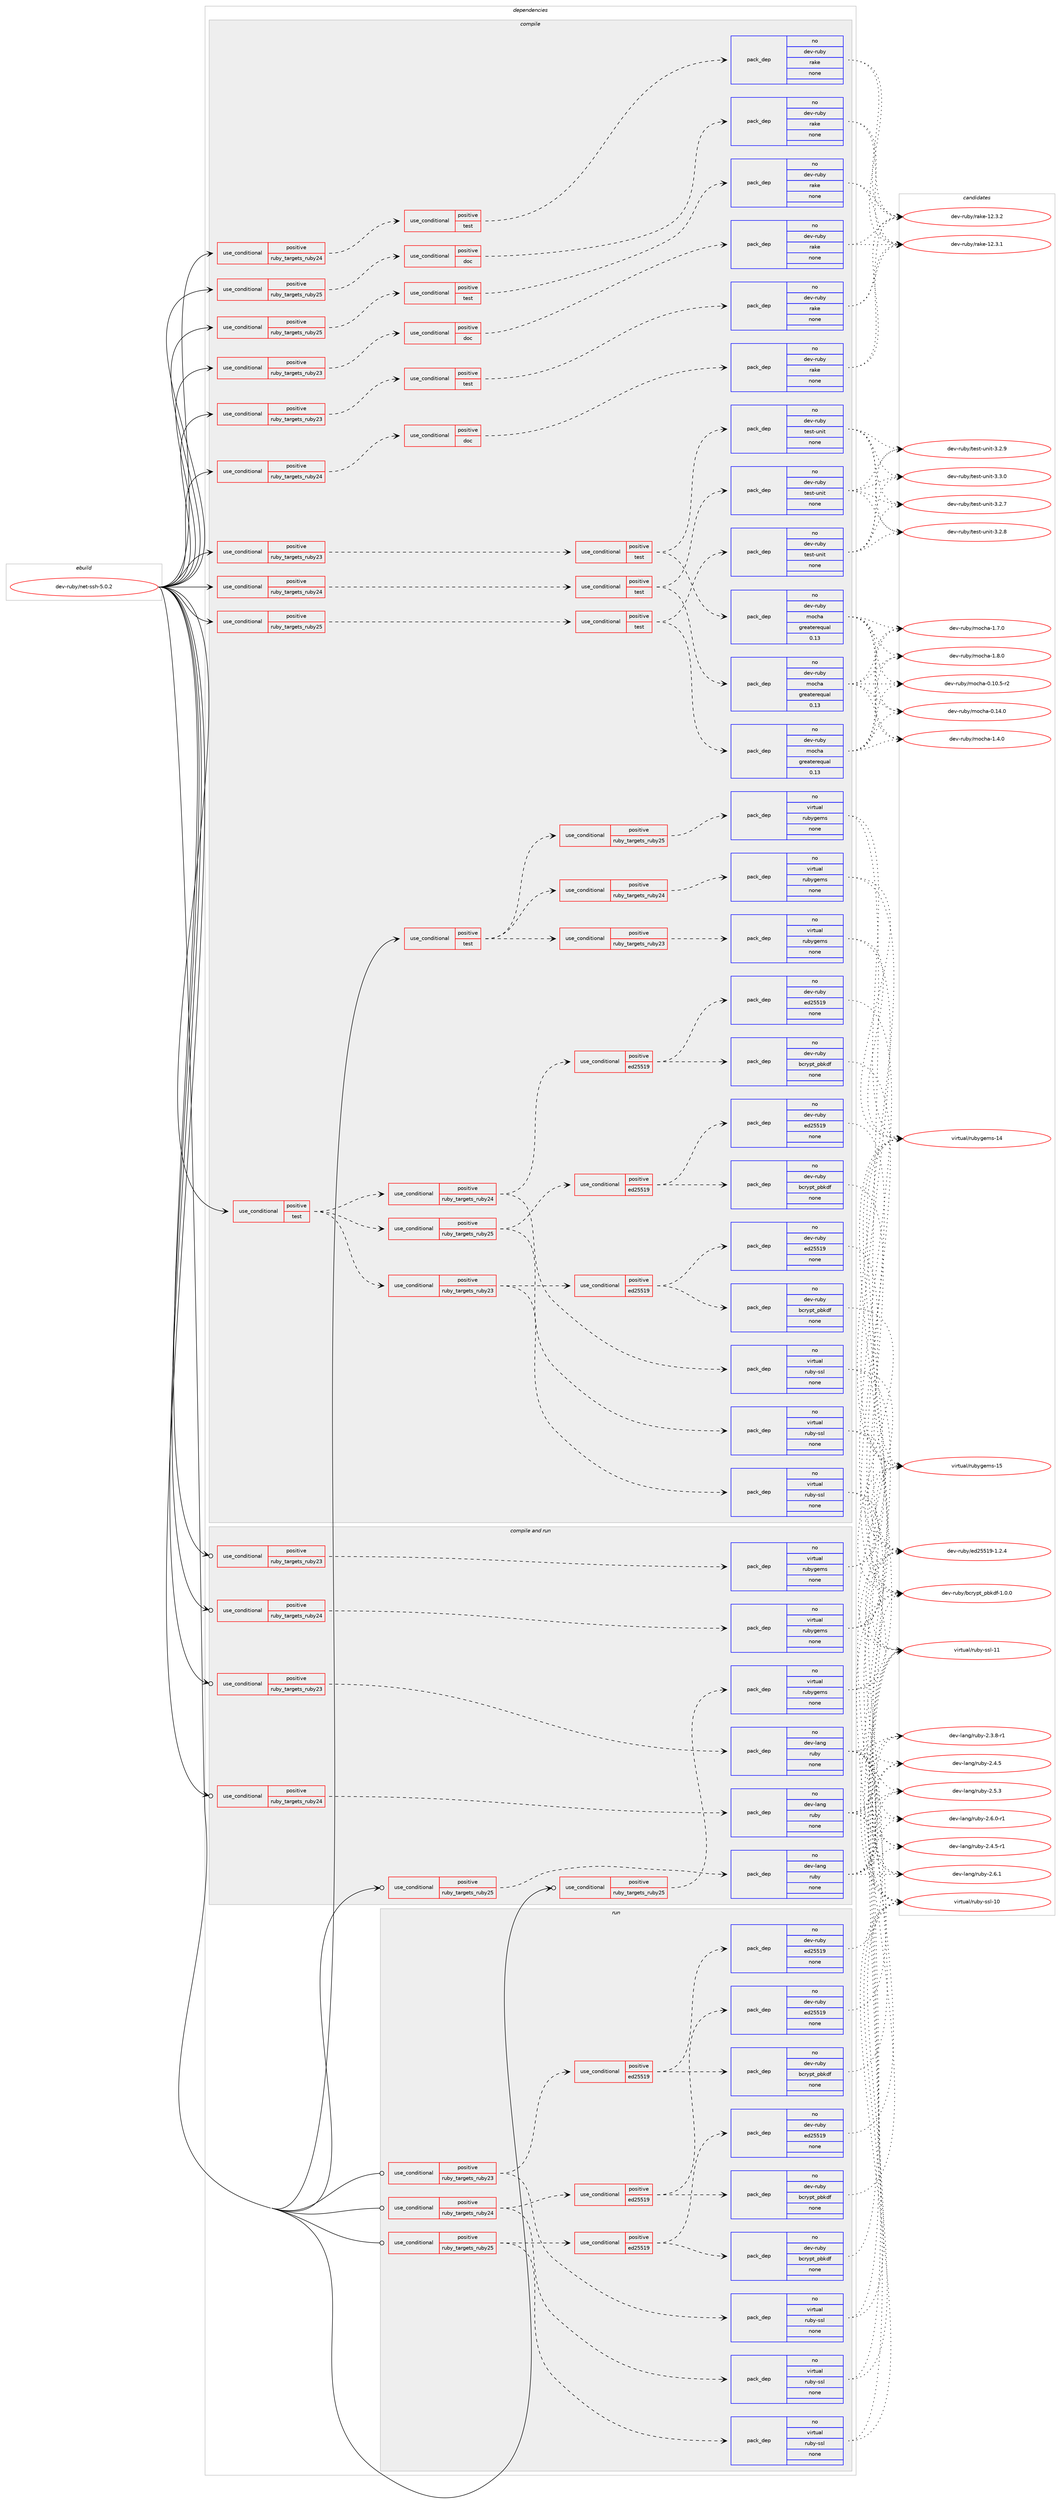 digraph prolog {

# *************
# Graph options
# *************

newrank=true;
concentrate=true;
compound=true;
graph [rankdir=LR,fontname=Helvetica,fontsize=10,ranksep=1.5];#, ranksep=2.5, nodesep=0.2];
edge  [arrowhead=vee];
node  [fontname=Helvetica,fontsize=10];

# **********
# The ebuild
# **********

subgraph cluster_leftcol {
color=gray;
rank=same;
label=<<i>ebuild</i>>;
id [label="dev-ruby/net-ssh-5.0.2", color=red, width=4, href="../dev-ruby/net-ssh-5.0.2.svg"];
}

# ****************
# The dependencies
# ****************

subgraph cluster_midcol {
color=gray;
label=<<i>dependencies</i>>;
subgraph cluster_compile {
fillcolor="#eeeeee";
style=filled;
label=<<i>compile</i>>;
subgraph cond407331 {
dependency1507552 [label=<<TABLE BORDER="0" CELLBORDER="1" CELLSPACING="0" CELLPADDING="4"><TR><TD ROWSPAN="3" CELLPADDING="10">use_conditional</TD></TR><TR><TD>positive</TD></TR><TR><TD>ruby_targets_ruby23</TD></TR></TABLE>>, shape=none, color=red];
subgraph cond407332 {
dependency1507553 [label=<<TABLE BORDER="0" CELLBORDER="1" CELLSPACING="0" CELLPADDING="4"><TR><TD ROWSPAN="3" CELLPADDING="10">use_conditional</TD></TR><TR><TD>positive</TD></TR><TR><TD>doc</TD></TR></TABLE>>, shape=none, color=red];
subgraph pack1076724 {
dependency1507554 [label=<<TABLE BORDER="0" CELLBORDER="1" CELLSPACING="0" CELLPADDING="4" WIDTH="220"><TR><TD ROWSPAN="6" CELLPADDING="30">pack_dep</TD></TR><TR><TD WIDTH="110">no</TD></TR><TR><TD>dev-ruby</TD></TR><TR><TD>rake</TD></TR><TR><TD>none</TD></TR><TR><TD></TD></TR></TABLE>>, shape=none, color=blue];
}
dependency1507553:e -> dependency1507554:w [weight=20,style="dashed",arrowhead="vee"];
}
dependency1507552:e -> dependency1507553:w [weight=20,style="dashed",arrowhead="vee"];
}
id:e -> dependency1507552:w [weight=20,style="solid",arrowhead="vee"];
subgraph cond407333 {
dependency1507555 [label=<<TABLE BORDER="0" CELLBORDER="1" CELLSPACING="0" CELLPADDING="4"><TR><TD ROWSPAN="3" CELLPADDING="10">use_conditional</TD></TR><TR><TD>positive</TD></TR><TR><TD>ruby_targets_ruby23</TD></TR></TABLE>>, shape=none, color=red];
subgraph cond407334 {
dependency1507556 [label=<<TABLE BORDER="0" CELLBORDER="1" CELLSPACING="0" CELLPADDING="4"><TR><TD ROWSPAN="3" CELLPADDING="10">use_conditional</TD></TR><TR><TD>positive</TD></TR><TR><TD>test</TD></TR></TABLE>>, shape=none, color=red];
subgraph pack1076725 {
dependency1507557 [label=<<TABLE BORDER="0" CELLBORDER="1" CELLSPACING="0" CELLPADDING="4" WIDTH="220"><TR><TD ROWSPAN="6" CELLPADDING="30">pack_dep</TD></TR><TR><TD WIDTH="110">no</TD></TR><TR><TD>dev-ruby</TD></TR><TR><TD>rake</TD></TR><TR><TD>none</TD></TR><TR><TD></TD></TR></TABLE>>, shape=none, color=blue];
}
dependency1507556:e -> dependency1507557:w [weight=20,style="dashed",arrowhead="vee"];
}
dependency1507555:e -> dependency1507556:w [weight=20,style="dashed",arrowhead="vee"];
}
id:e -> dependency1507555:w [weight=20,style="solid",arrowhead="vee"];
subgraph cond407335 {
dependency1507558 [label=<<TABLE BORDER="0" CELLBORDER="1" CELLSPACING="0" CELLPADDING="4"><TR><TD ROWSPAN="3" CELLPADDING="10">use_conditional</TD></TR><TR><TD>positive</TD></TR><TR><TD>ruby_targets_ruby23</TD></TR></TABLE>>, shape=none, color=red];
subgraph cond407336 {
dependency1507559 [label=<<TABLE BORDER="0" CELLBORDER="1" CELLSPACING="0" CELLPADDING="4"><TR><TD ROWSPAN="3" CELLPADDING="10">use_conditional</TD></TR><TR><TD>positive</TD></TR><TR><TD>test</TD></TR></TABLE>>, shape=none, color=red];
subgraph pack1076726 {
dependency1507560 [label=<<TABLE BORDER="0" CELLBORDER="1" CELLSPACING="0" CELLPADDING="4" WIDTH="220"><TR><TD ROWSPAN="6" CELLPADDING="30">pack_dep</TD></TR><TR><TD WIDTH="110">no</TD></TR><TR><TD>dev-ruby</TD></TR><TR><TD>test-unit</TD></TR><TR><TD>none</TD></TR><TR><TD></TD></TR></TABLE>>, shape=none, color=blue];
}
dependency1507559:e -> dependency1507560:w [weight=20,style="dashed",arrowhead="vee"];
subgraph pack1076727 {
dependency1507561 [label=<<TABLE BORDER="0" CELLBORDER="1" CELLSPACING="0" CELLPADDING="4" WIDTH="220"><TR><TD ROWSPAN="6" CELLPADDING="30">pack_dep</TD></TR><TR><TD WIDTH="110">no</TD></TR><TR><TD>dev-ruby</TD></TR><TR><TD>mocha</TD></TR><TR><TD>greaterequal</TD></TR><TR><TD>0.13</TD></TR></TABLE>>, shape=none, color=blue];
}
dependency1507559:e -> dependency1507561:w [weight=20,style="dashed",arrowhead="vee"];
}
dependency1507558:e -> dependency1507559:w [weight=20,style="dashed",arrowhead="vee"];
}
id:e -> dependency1507558:w [weight=20,style="solid",arrowhead="vee"];
subgraph cond407337 {
dependency1507562 [label=<<TABLE BORDER="0" CELLBORDER="1" CELLSPACING="0" CELLPADDING="4"><TR><TD ROWSPAN="3" CELLPADDING="10">use_conditional</TD></TR><TR><TD>positive</TD></TR><TR><TD>ruby_targets_ruby24</TD></TR></TABLE>>, shape=none, color=red];
subgraph cond407338 {
dependency1507563 [label=<<TABLE BORDER="0" CELLBORDER="1" CELLSPACING="0" CELLPADDING="4"><TR><TD ROWSPAN="3" CELLPADDING="10">use_conditional</TD></TR><TR><TD>positive</TD></TR><TR><TD>doc</TD></TR></TABLE>>, shape=none, color=red];
subgraph pack1076728 {
dependency1507564 [label=<<TABLE BORDER="0" CELLBORDER="1" CELLSPACING="0" CELLPADDING="4" WIDTH="220"><TR><TD ROWSPAN="6" CELLPADDING="30">pack_dep</TD></TR><TR><TD WIDTH="110">no</TD></TR><TR><TD>dev-ruby</TD></TR><TR><TD>rake</TD></TR><TR><TD>none</TD></TR><TR><TD></TD></TR></TABLE>>, shape=none, color=blue];
}
dependency1507563:e -> dependency1507564:w [weight=20,style="dashed",arrowhead="vee"];
}
dependency1507562:e -> dependency1507563:w [weight=20,style="dashed",arrowhead="vee"];
}
id:e -> dependency1507562:w [weight=20,style="solid",arrowhead="vee"];
subgraph cond407339 {
dependency1507565 [label=<<TABLE BORDER="0" CELLBORDER="1" CELLSPACING="0" CELLPADDING="4"><TR><TD ROWSPAN="3" CELLPADDING="10">use_conditional</TD></TR><TR><TD>positive</TD></TR><TR><TD>ruby_targets_ruby24</TD></TR></TABLE>>, shape=none, color=red];
subgraph cond407340 {
dependency1507566 [label=<<TABLE BORDER="0" CELLBORDER="1" CELLSPACING="0" CELLPADDING="4"><TR><TD ROWSPAN="3" CELLPADDING="10">use_conditional</TD></TR><TR><TD>positive</TD></TR><TR><TD>test</TD></TR></TABLE>>, shape=none, color=red];
subgraph pack1076729 {
dependency1507567 [label=<<TABLE BORDER="0" CELLBORDER="1" CELLSPACING="0" CELLPADDING="4" WIDTH="220"><TR><TD ROWSPAN="6" CELLPADDING="30">pack_dep</TD></TR><TR><TD WIDTH="110">no</TD></TR><TR><TD>dev-ruby</TD></TR><TR><TD>rake</TD></TR><TR><TD>none</TD></TR><TR><TD></TD></TR></TABLE>>, shape=none, color=blue];
}
dependency1507566:e -> dependency1507567:w [weight=20,style="dashed",arrowhead="vee"];
}
dependency1507565:e -> dependency1507566:w [weight=20,style="dashed",arrowhead="vee"];
}
id:e -> dependency1507565:w [weight=20,style="solid",arrowhead="vee"];
subgraph cond407341 {
dependency1507568 [label=<<TABLE BORDER="0" CELLBORDER="1" CELLSPACING="0" CELLPADDING="4"><TR><TD ROWSPAN="3" CELLPADDING="10">use_conditional</TD></TR><TR><TD>positive</TD></TR><TR><TD>ruby_targets_ruby24</TD></TR></TABLE>>, shape=none, color=red];
subgraph cond407342 {
dependency1507569 [label=<<TABLE BORDER="0" CELLBORDER="1" CELLSPACING="0" CELLPADDING="4"><TR><TD ROWSPAN="3" CELLPADDING="10">use_conditional</TD></TR><TR><TD>positive</TD></TR><TR><TD>test</TD></TR></TABLE>>, shape=none, color=red];
subgraph pack1076730 {
dependency1507570 [label=<<TABLE BORDER="0" CELLBORDER="1" CELLSPACING="0" CELLPADDING="4" WIDTH="220"><TR><TD ROWSPAN="6" CELLPADDING="30">pack_dep</TD></TR><TR><TD WIDTH="110">no</TD></TR><TR><TD>dev-ruby</TD></TR><TR><TD>test-unit</TD></TR><TR><TD>none</TD></TR><TR><TD></TD></TR></TABLE>>, shape=none, color=blue];
}
dependency1507569:e -> dependency1507570:w [weight=20,style="dashed",arrowhead="vee"];
subgraph pack1076731 {
dependency1507571 [label=<<TABLE BORDER="0" CELLBORDER="1" CELLSPACING="0" CELLPADDING="4" WIDTH="220"><TR><TD ROWSPAN="6" CELLPADDING="30">pack_dep</TD></TR><TR><TD WIDTH="110">no</TD></TR><TR><TD>dev-ruby</TD></TR><TR><TD>mocha</TD></TR><TR><TD>greaterequal</TD></TR><TR><TD>0.13</TD></TR></TABLE>>, shape=none, color=blue];
}
dependency1507569:e -> dependency1507571:w [weight=20,style="dashed",arrowhead="vee"];
}
dependency1507568:e -> dependency1507569:w [weight=20,style="dashed",arrowhead="vee"];
}
id:e -> dependency1507568:w [weight=20,style="solid",arrowhead="vee"];
subgraph cond407343 {
dependency1507572 [label=<<TABLE BORDER="0" CELLBORDER="1" CELLSPACING="0" CELLPADDING="4"><TR><TD ROWSPAN="3" CELLPADDING="10">use_conditional</TD></TR><TR><TD>positive</TD></TR><TR><TD>ruby_targets_ruby25</TD></TR></TABLE>>, shape=none, color=red];
subgraph cond407344 {
dependency1507573 [label=<<TABLE BORDER="0" CELLBORDER="1" CELLSPACING="0" CELLPADDING="4"><TR><TD ROWSPAN="3" CELLPADDING="10">use_conditional</TD></TR><TR><TD>positive</TD></TR><TR><TD>doc</TD></TR></TABLE>>, shape=none, color=red];
subgraph pack1076732 {
dependency1507574 [label=<<TABLE BORDER="0" CELLBORDER="1" CELLSPACING="0" CELLPADDING="4" WIDTH="220"><TR><TD ROWSPAN="6" CELLPADDING="30">pack_dep</TD></TR><TR><TD WIDTH="110">no</TD></TR><TR><TD>dev-ruby</TD></TR><TR><TD>rake</TD></TR><TR><TD>none</TD></TR><TR><TD></TD></TR></TABLE>>, shape=none, color=blue];
}
dependency1507573:e -> dependency1507574:w [weight=20,style="dashed",arrowhead="vee"];
}
dependency1507572:e -> dependency1507573:w [weight=20,style="dashed",arrowhead="vee"];
}
id:e -> dependency1507572:w [weight=20,style="solid",arrowhead="vee"];
subgraph cond407345 {
dependency1507575 [label=<<TABLE BORDER="0" CELLBORDER="1" CELLSPACING="0" CELLPADDING="4"><TR><TD ROWSPAN="3" CELLPADDING="10">use_conditional</TD></TR><TR><TD>positive</TD></TR><TR><TD>ruby_targets_ruby25</TD></TR></TABLE>>, shape=none, color=red];
subgraph cond407346 {
dependency1507576 [label=<<TABLE BORDER="0" CELLBORDER="1" CELLSPACING="0" CELLPADDING="4"><TR><TD ROWSPAN="3" CELLPADDING="10">use_conditional</TD></TR><TR><TD>positive</TD></TR><TR><TD>test</TD></TR></TABLE>>, shape=none, color=red];
subgraph pack1076733 {
dependency1507577 [label=<<TABLE BORDER="0" CELLBORDER="1" CELLSPACING="0" CELLPADDING="4" WIDTH="220"><TR><TD ROWSPAN="6" CELLPADDING="30">pack_dep</TD></TR><TR><TD WIDTH="110">no</TD></TR><TR><TD>dev-ruby</TD></TR><TR><TD>rake</TD></TR><TR><TD>none</TD></TR><TR><TD></TD></TR></TABLE>>, shape=none, color=blue];
}
dependency1507576:e -> dependency1507577:w [weight=20,style="dashed",arrowhead="vee"];
}
dependency1507575:e -> dependency1507576:w [weight=20,style="dashed",arrowhead="vee"];
}
id:e -> dependency1507575:w [weight=20,style="solid",arrowhead="vee"];
subgraph cond407347 {
dependency1507578 [label=<<TABLE BORDER="0" CELLBORDER="1" CELLSPACING="0" CELLPADDING="4"><TR><TD ROWSPAN="3" CELLPADDING="10">use_conditional</TD></TR><TR><TD>positive</TD></TR><TR><TD>ruby_targets_ruby25</TD></TR></TABLE>>, shape=none, color=red];
subgraph cond407348 {
dependency1507579 [label=<<TABLE BORDER="0" CELLBORDER="1" CELLSPACING="0" CELLPADDING="4"><TR><TD ROWSPAN="3" CELLPADDING="10">use_conditional</TD></TR><TR><TD>positive</TD></TR><TR><TD>test</TD></TR></TABLE>>, shape=none, color=red];
subgraph pack1076734 {
dependency1507580 [label=<<TABLE BORDER="0" CELLBORDER="1" CELLSPACING="0" CELLPADDING="4" WIDTH="220"><TR><TD ROWSPAN="6" CELLPADDING="30">pack_dep</TD></TR><TR><TD WIDTH="110">no</TD></TR><TR><TD>dev-ruby</TD></TR><TR><TD>test-unit</TD></TR><TR><TD>none</TD></TR><TR><TD></TD></TR></TABLE>>, shape=none, color=blue];
}
dependency1507579:e -> dependency1507580:w [weight=20,style="dashed",arrowhead="vee"];
subgraph pack1076735 {
dependency1507581 [label=<<TABLE BORDER="0" CELLBORDER="1" CELLSPACING="0" CELLPADDING="4" WIDTH="220"><TR><TD ROWSPAN="6" CELLPADDING="30">pack_dep</TD></TR><TR><TD WIDTH="110">no</TD></TR><TR><TD>dev-ruby</TD></TR><TR><TD>mocha</TD></TR><TR><TD>greaterequal</TD></TR><TR><TD>0.13</TD></TR></TABLE>>, shape=none, color=blue];
}
dependency1507579:e -> dependency1507581:w [weight=20,style="dashed",arrowhead="vee"];
}
dependency1507578:e -> dependency1507579:w [weight=20,style="dashed",arrowhead="vee"];
}
id:e -> dependency1507578:w [weight=20,style="solid",arrowhead="vee"];
subgraph cond407349 {
dependency1507582 [label=<<TABLE BORDER="0" CELLBORDER="1" CELLSPACING="0" CELLPADDING="4"><TR><TD ROWSPAN="3" CELLPADDING="10">use_conditional</TD></TR><TR><TD>positive</TD></TR><TR><TD>test</TD></TR></TABLE>>, shape=none, color=red];
subgraph cond407350 {
dependency1507583 [label=<<TABLE BORDER="0" CELLBORDER="1" CELLSPACING="0" CELLPADDING="4"><TR><TD ROWSPAN="3" CELLPADDING="10">use_conditional</TD></TR><TR><TD>positive</TD></TR><TR><TD>ruby_targets_ruby23</TD></TR></TABLE>>, shape=none, color=red];
subgraph pack1076736 {
dependency1507584 [label=<<TABLE BORDER="0" CELLBORDER="1" CELLSPACING="0" CELLPADDING="4" WIDTH="220"><TR><TD ROWSPAN="6" CELLPADDING="30">pack_dep</TD></TR><TR><TD WIDTH="110">no</TD></TR><TR><TD>virtual</TD></TR><TR><TD>ruby-ssl</TD></TR><TR><TD>none</TD></TR><TR><TD></TD></TR></TABLE>>, shape=none, color=blue];
}
dependency1507583:e -> dependency1507584:w [weight=20,style="dashed",arrowhead="vee"];
subgraph cond407351 {
dependency1507585 [label=<<TABLE BORDER="0" CELLBORDER="1" CELLSPACING="0" CELLPADDING="4"><TR><TD ROWSPAN="3" CELLPADDING="10">use_conditional</TD></TR><TR><TD>positive</TD></TR><TR><TD>ed25519</TD></TR></TABLE>>, shape=none, color=red];
subgraph pack1076737 {
dependency1507586 [label=<<TABLE BORDER="0" CELLBORDER="1" CELLSPACING="0" CELLPADDING="4" WIDTH="220"><TR><TD ROWSPAN="6" CELLPADDING="30">pack_dep</TD></TR><TR><TD WIDTH="110">no</TD></TR><TR><TD>dev-ruby</TD></TR><TR><TD>ed25519</TD></TR><TR><TD>none</TD></TR><TR><TD></TD></TR></TABLE>>, shape=none, color=blue];
}
dependency1507585:e -> dependency1507586:w [weight=20,style="dashed",arrowhead="vee"];
subgraph pack1076738 {
dependency1507587 [label=<<TABLE BORDER="0" CELLBORDER="1" CELLSPACING="0" CELLPADDING="4" WIDTH="220"><TR><TD ROWSPAN="6" CELLPADDING="30">pack_dep</TD></TR><TR><TD WIDTH="110">no</TD></TR><TR><TD>dev-ruby</TD></TR><TR><TD>bcrypt_pbkdf</TD></TR><TR><TD>none</TD></TR><TR><TD></TD></TR></TABLE>>, shape=none, color=blue];
}
dependency1507585:e -> dependency1507587:w [weight=20,style="dashed",arrowhead="vee"];
}
dependency1507583:e -> dependency1507585:w [weight=20,style="dashed",arrowhead="vee"];
}
dependency1507582:e -> dependency1507583:w [weight=20,style="dashed",arrowhead="vee"];
subgraph cond407352 {
dependency1507588 [label=<<TABLE BORDER="0" CELLBORDER="1" CELLSPACING="0" CELLPADDING="4"><TR><TD ROWSPAN="3" CELLPADDING="10">use_conditional</TD></TR><TR><TD>positive</TD></TR><TR><TD>ruby_targets_ruby24</TD></TR></TABLE>>, shape=none, color=red];
subgraph pack1076739 {
dependency1507589 [label=<<TABLE BORDER="0" CELLBORDER="1" CELLSPACING="0" CELLPADDING="4" WIDTH="220"><TR><TD ROWSPAN="6" CELLPADDING="30">pack_dep</TD></TR><TR><TD WIDTH="110">no</TD></TR><TR><TD>virtual</TD></TR><TR><TD>ruby-ssl</TD></TR><TR><TD>none</TD></TR><TR><TD></TD></TR></TABLE>>, shape=none, color=blue];
}
dependency1507588:e -> dependency1507589:w [weight=20,style="dashed",arrowhead="vee"];
subgraph cond407353 {
dependency1507590 [label=<<TABLE BORDER="0" CELLBORDER="1" CELLSPACING="0" CELLPADDING="4"><TR><TD ROWSPAN="3" CELLPADDING="10">use_conditional</TD></TR><TR><TD>positive</TD></TR><TR><TD>ed25519</TD></TR></TABLE>>, shape=none, color=red];
subgraph pack1076740 {
dependency1507591 [label=<<TABLE BORDER="0" CELLBORDER="1" CELLSPACING="0" CELLPADDING="4" WIDTH="220"><TR><TD ROWSPAN="6" CELLPADDING="30">pack_dep</TD></TR><TR><TD WIDTH="110">no</TD></TR><TR><TD>dev-ruby</TD></TR><TR><TD>ed25519</TD></TR><TR><TD>none</TD></TR><TR><TD></TD></TR></TABLE>>, shape=none, color=blue];
}
dependency1507590:e -> dependency1507591:w [weight=20,style="dashed",arrowhead="vee"];
subgraph pack1076741 {
dependency1507592 [label=<<TABLE BORDER="0" CELLBORDER="1" CELLSPACING="0" CELLPADDING="4" WIDTH="220"><TR><TD ROWSPAN="6" CELLPADDING="30">pack_dep</TD></TR><TR><TD WIDTH="110">no</TD></TR><TR><TD>dev-ruby</TD></TR><TR><TD>bcrypt_pbkdf</TD></TR><TR><TD>none</TD></TR><TR><TD></TD></TR></TABLE>>, shape=none, color=blue];
}
dependency1507590:e -> dependency1507592:w [weight=20,style="dashed",arrowhead="vee"];
}
dependency1507588:e -> dependency1507590:w [weight=20,style="dashed",arrowhead="vee"];
}
dependency1507582:e -> dependency1507588:w [weight=20,style="dashed",arrowhead="vee"];
subgraph cond407354 {
dependency1507593 [label=<<TABLE BORDER="0" CELLBORDER="1" CELLSPACING="0" CELLPADDING="4"><TR><TD ROWSPAN="3" CELLPADDING="10">use_conditional</TD></TR><TR><TD>positive</TD></TR><TR><TD>ruby_targets_ruby25</TD></TR></TABLE>>, shape=none, color=red];
subgraph pack1076742 {
dependency1507594 [label=<<TABLE BORDER="0" CELLBORDER="1" CELLSPACING="0" CELLPADDING="4" WIDTH="220"><TR><TD ROWSPAN="6" CELLPADDING="30">pack_dep</TD></TR><TR><TD WIDTH="110">no</TD></TR><TR><TD>virtual</TD></TR><TR><TD>ruby-ssl</TD></TR><TR><TD>none</TD></TR><TR><TD></TD></TR></TABLE>>, shape=none, color=blue];
}
dependency1507593:e -> dependency1507594:w [weight=20,style="dashed",arrowhead="vee"];
subgraph cond407355 {
dependency1507595 [label=<<TABLE BORDER="0" CELLBORDER="1" CELLSPACING="0" CELLPADDING="4"><TR><TD ROWSPAN="3" CELLPADDING="10">use_conditional</TD></TR><TR><TD>positive</TD></TR><TR><TD>ed25519</TD></TR></TABLE>>, shape=none, color=red];
subgraph pack1076743 {
dependency1507596 [label=<<TABLE BORDER="0" CELLBORDER="1" CELLSPACING="0" CELLPADDING="4" WIDTH="220"><TR><TD ROWSPAN="6" CELLPADDING="30">pack_dep</TD></TR><TR><TD WIDTH="110">no</TD></TR><TR><TD>dev-ruby</TD></TR><TR><TD>ed25519</TD></TR><TR><TD>none</TD></TR><TR><TD></TD></TR></TABLE>>, shape=none, color=blue];
}
dependency1507595:e -> dependency1507596:w [weight=20,style="dashed",arrowhead="vee"];
subgraph pack1076744 {
dependency1507597 [label=<<TABLE BORDER="0" CELLBORDER="1" CELLSPACING="0" CELLPADDING="4" WIDTH="220"><TR><TD ROWSPAN="6" CELLPADDING="30">pack_dep</TD></TR><TR><TD WIDTH="110">no</TD></TR><TR><TD>dev-ruby</TD></TR><TR><TD>bcrypt_pbkdf</TD></TR><TR><TD>none</TD></TR><TR><TD></TD></TR></TABLE>>, shape=none, color=blue];
}
dependency1507595:e -> dependency1507597:w [weight=20,style="dashed",arrowhead="vee"];
}
dependency1507593:e -> dependency1507595:w [weight=20,style="dashed",arrowhead="vee"];
}
dependency1507582:e -> dependency1507593:w [weight=20,style="dashed",arrowhead="vee"];
}
id:e -> dependency1507582:w [weight=20,style="solid",arrowhead="vee"];
subgraph cond407356 {
dependency1507598 [label=<<TABLE BORDER="0" CELLBORDER="1" CELLSPACING="0" CELLPADDING="4"><TR><TD ROWSPAN="3" CELLPADDING="10">use_conditional</TD></TR><TR><TD>positive</TD></TR><TR><TD>test</TD></TR></TABLE>>, shape=none, color=red];
subgraph cond407357 {
dependency1507599 [label=<<TABLE BORDER="0" CELLBORDER="1" CELLSPACING="0" CELLPADDING="4"><TR><TD ROWSPAN="3" CELLPADDING="10">use_conditional</TD></TR><TR><TD>positive</TD></TR><TR><TD>ruby_targets_ruby23</TD></TR></TABLE>>, shape=none, color=red];
subgraph pack1076745 {
dependency1507600 [label=<<TABLE BORDER="0" CELLBORDER="1" CELLSPACING="0" CELLPADDING="4" WIDTH="220"><TR><TD ROWSPAN="6" CELLPADDING="30">pack_dep</TD></TR><TR><TD WIDTH="110">no</TD></TR><TR><TD>virtual</TD></TR><TR><TD>rubygems</TD></TR><TR><TD>none</TD></TR><TR><TD></TD></TR></TABLE>>, shape=none, color=blue];
}
dependency1507599:e -> dependency1507600:w [weight=20,style="dashed",arrowhead="vee"];
}
dependency1507598:e -> dependency1507599:w [weight=20,style="dashed",arrowhead="vee"];
subgraph cond407358 {
dependency1507601 [label=<<TABLE BORDER="0" CELLBORDER="1" CELLSPACING="0" CELLPADDING="4"><TR><TD ROWSPAN="3" CELLPADDING="10">use_conditional</TD></TR><TR><TD>positive</TD></TR><TR><TD>ruby_targets_ruby24</TD></TR></TABLE>>, shape=none, color=red];
subgraph pack1076746 {
dependency1507602 [label=<<TABLE BORDER="0" CELLBORDER="1" CELLSPACING="0" CELLPADDING="4" WIDTH="220"><TR><TD ROWSPAN="6" CELLPADDING="30">pack_dep</TD></TR><TR><TD WIDTH="110">no</TD></TR><TR><TD>virtual</TD></TR><TR><TD>rubygems</TD></TR><TR><TD>none</TD></TR><TR><TD></TD></TR></TABLE>>, shape=none, color=blue];
}
dependency1507601:e -> dependency1507602:w [weight=20,style="dashed",arrowhead="vee"];
}
dependency1507598:e -> dependency1507601:w [weight=20,style="dashed",arrowhead="vee"];
subgraph cond407359 {
dependency1507603 [label=<<TABLE BORDER="0" CELLBORDER="1" CELLSPACING="0" CELLPADDING="4"><TR><TD ROWSPAN="3" CELLPADDING="10">use_conditional</TD></TR><TR><TD>positive</TD></TR><TR><TD>ruby_targets_ruby25</TD></TR></TABLE>>, shape=none, color=red];
subgraph pack1076747 {
dependency1507604 [label=<<TABLE BORDER="0" CELLBORDER="1" CELLSPACING="0" CELLPADDING="4" WIDTH="220"><TR><TD ROWSPAN="6" CELLPADDING="30">pack_dep</TD></TR><TR><TD WIDTH="110">no</TD></TR><TR><TD>virtual</TD></TR><TR><TD>rubygems</TD></TR><TR><TD>none</TD></TR><TR><TD></TD></TR></TABLE>>, shape=none, color=blue];
}
dependency1507603:e -> dependency1507604:w [weight=20,style="dashed",arrowhead="vee"];
}
dependency1507598:e -> dependency1507603:w [weight=20,style="dashed",arrowhead="vee"];
}
id:e -> dependency1507598:w [weight=20,style="solid",arrowhead="vee"];
}
subgraph cluster_compileandrun {
fillcolor="#eeeeee";
style=filled;
label=<<i>compile and run</i>>;
subgraph cond407360 {
dependency1507605 [label=<<TABLE BORDER="0" CELLBORDER="1" CELLSPACING="0" CELLPADDING="4"><TR><TD ROWSPAN="3" CELLPADDING="10">use_conditional</TD></TR><TR><TD>positive</TD></TR><TR><TD>ruby_targets_ruby23</TD></TR></TABLE>>, shape=none, color=red];
subgraph pack1076748 {
dependency1507606 [label=<<TABLE BORDER="0" CELLBORDER="1" CELLSPACING="0" CELLPADDING="4" WIDTH="220"><TR><TD ROWSPAN="6" CELLPADDING="30">pack_dep</TD></TR><TR><TD WIDTH="110">no</TD></TR><TR><TD>dev-lang</TD></TR><TR><TD>ruby</TD></TR><TR><TD>none</TD></TR><TR><TD></TD></TR></TABLE>>, shape=none, color=blue];
}
dependency1507605:e -> dependency1507606:w [weight=20,style="dashed",arrowhead="vee"];
}
id:e -> dependency1507605:w [weight=20,style="solid",arrowhead="odotvee"];
subgraph cond407361 {
dependency1507607 [label=<<TABLE BORDER="0" CELLBORDER="1" CELLSPACING="0" CELLPADDING="4"><TR><TD ROWSPAN="3" CELLPADDING="10">use_conditional</TD></TR><TR><TD>positive</TD></TR><TR><TD>ruby_targets_ruby23</TD></TR></TABLE>>, shape=none, color=red];
subgraph pack1076749 {
dependency1507608 [label=<<TABLE BORDER="0" CELLBORDER="1" CELLSPACING="0" CELLPADDING="4" WIDTH="220"><TR><TD ROWSPAN="6" CELLPADDING="30">pack_dep</TD></TR><TR><TD WIDTH="110">no</TD></TR><TR><TD>virtual</TD></TR><TR><TD>rubygems</TD></TR><TR><TD>none</TD></TR><TR><TD></TD></TR></TABLE>>, shape=none, color=blue];
}
dependency1507607:e -> dependency1507608:w [weight=20,style="dashed",arrowhead="vee"];
}
id:e -> dependency1507607:w [weight=20,style="solid",arrowhead="odotvee"];
subgraph cond407362 {
dependency1507609 [label=<<TABLE BORDER="0" CELLBORDER="1" CELLSPACING="0" CELLPADDING="4"><TR><TD ROWSPAN="3" CELLPADDING="10">use_conditional</TD></TR><TR><TD>positive</TD></TR><TR><TD>ruby_targets_ruby24</TD></TR></TABLE>>, shape=none, color=red];
subgraph pack1076750 {
dependency1507610 [label=<<TABLE BORDER="0" CELLBORDER="1" CELLSPACING="0" CELLPADDING="4" WIDTH="220"><TR><TD ROWSPAN="6" CELLPADDING="30">pack_dep</TD></TR><TR><TD WIDTH="110">no</TD></TR><TR><TD>dev-lang</TD></TR><TR><TD>ruby</TD></TR><TR><TD>none</TD></TR><TR><TD></TD></TR></TABLE>>, shape=none, color=blue];
}
dependency1507609:e -> dependency1507610:w [weight=20,style="dashed",arrowhead="vee"];
}
id:e -> dependency1507609:w [weight=20,style="solid",arrowhead="odotvee"];
subgraph cond407363 {
dependency1507611 [label=<<TABLE BORDER="0" CELLBORDER="1" CELLSPACING="0" CELLPADDING="4"><TR><TD ROWSPAN="3" CELLPADDING="10">use_conditional</TD></TR><TR><TD>positive</TD></TR><TR><TD>ruby_targets_ruby24</TD></TR></TABLE>>, shape=none, color=red];
subgraph pack1076751 {
dependency1507612 [label=<<TABLE BORDER="0" CELLBORDER="1" CELLSPACING="0" CELLPADDING="4" WIDTH="220"><TR><TD ROWSPAN="6" CELLPADDING="30">pack_dep</TD></TR><TR><TD WIDTH="110">no</TD></TR><TR><TD>virtual</TD></TR><TR><TD>rubygems</TD></TR><TR><TD>none</TD></TR><TR><TD></TD></TR></TABLE>>, shape=none, color=blue];
}
dependency1507611:e -> dependency1507612:w [weight=20,style="dashed",arrowhead="vee"];
}
id:e -> dependency1507611:w [weight=20,style="solid",arrowhead="odotvee"];
subgraph cond407364 {
dependency1507613 [label=<<TABLE BORDER="0" CELLBORDER="1" CELLSPACING="0" CELLPADDING="4"><TR><TD ROWSPAN="3" CELLPADDING="10">use_conditional</TD></TR><TR><TD>positive</TD></TR><TR><TD>ruby_targets_ruby25</TD></TR></TABLE>>, shape=none, color=red];
subgraph pack1076752 {
dependency1507614 [label=<<TABLE BORDER="0" CELLBORDER="1" CELLSPACING="0" CELLPADDING="4" WIDTH="220"><TR><TD ROWSPAN="6" CELLPADDING="30">pack_dep</TD></TR><TR><TD WIDTH="110">no</TD></TR><TR><TD>dev-lang</TD></TR><TR><TD>ruby</TD></TR><TR><TD>none</TD></TR><TR><TD></TD></TR></TABLE>>, shape=none, color=blue];
}
dependency1507613:e -> dependency1507614:w [weight=20,style="dashed",arrowhead="vee"];
}
id:e -> dependency1507613:w [weight=20,style="solid",arrowhead="odotvee"];
subgraph cond407365 {
dependency1507615 [label=<<TABLE BORDER="0" CELLBORDER="1" CELLSPACING="0" CELLPADDING="4"><TR><TD ROWSPAN="3" CELLPADDING="10">use_conditional</TD></TR><TR><TD>positive</TD></TR><TR><TD>ruby_targets_ruby25</TD></TR></TABLE>>, shape=none, color=red];
subgraph pack1076753 {
dependency1507616 [label=<<TABLE BORDER="0" CELLBORDER="1" CELLSPACING="0" CELLPADDING="4" WIDTH="220"><TR><TD ROWSPAN="6" CELLPADDING="30">pack_dep</TD></TR><TR><TD WIDTH="110">no</TD></TR><TR><TD>virtual</TD></TR><TR><TD>rubygems</TD></TR><TR><TD>none</TD></TR><TR><TD></TD></TR></TABLE>>, shape=none, color=blue];
}
dependency1507615:e -> dependency1507616:w [weight=20,style="dashed",arrowhead="vee"];
}
id:e -> dependency1507615:w [weight=20,style="solid",arrowhead="odotvee"];
}
subgraph cluster_run {
fillcolor="#eeeeee";
style=filled;
label=<<i>run</i>>;
subgraph cond407366 {
dependency1507617 [label=<<TABLE BORDER="0" CELLBORDER="1" CELLSPACING="0" CELLPADDING="4"><TR><TD ROWSPAN="3" CELLPADDING="10">use_conditional</TD></TR><TR><TD>positive</TD></TR><TR><TD>ruby_targets_ruby23</TD></TR></TABLE>>, shape=none, color=red];
subgraph pack1076754 {
dependency1507618 [label=<<TABLE BORDER="0" CELLBORDER="1" CELLSPACING="0" CELLPADDING="4" WIDTH="220"><TR><TD ROWSPAN="6" CELLPADDING="30">pack_dep</TD></TR><TR><TD WIDTH="110">no</TD></TR><TR><TD>virtual</TD></TR><TR><TD>ruby-ssl</TD></TR><TR><TD>none</TD></TR><TR><TD></TD></TR></TABLE>>, shape=none, color=blue];
}
dependency1507617:e -> dependency1507618:w [weight=20,style="dashed",arrowhead="vee"];
subgraph cond407367 {
dependency1507619 [label=<<TABLE BORDER="0" CELLBORDER="1" CELLSPACING="0" CELLPADDING="4"><TR><TD ROWSPAN="3" CELLPADDING="10">use_conditional</TD></TR><TR><TD>positive</TD></TR><TR><TD>ed25519</TD></TR></TABLE>>, shape=none, color=red];
subgraph pack1076755 {
dependency1507620 [label=<<TABLE BORDER="0" CELLBORDER="1" CELLSPACING="0" CELLPADDING="4" WIDTH="220"><TR><TD ROWSPAN="6" CELLPADDING="30">pack_dep</TD></TR><TR><TD WIDTH="110">no</TD></TR><TR><TD>dev-ruby</TD></TR><TR><TD>ed25519</TD></TR><TR><TD>none</TD></TR><TR><TD></TD></TR></TABLE>>, shape=none, color=blue];
}
dependency1507619:e -> dependency1507620:w [weight=20,style="dashed",arrowhead="vee"];
subgraph pack1076756 {
dependency1507621 [label=<<TABLE BORDER="0" CELLBORDER="1" CELLSPACING="0" CELLPADDING="4" WIDTH="220"><TR><TD ROWSPAN="6" CELLPADDING="30">pack_dep</TD></TR><TR><TD WIDTH="110">no</TD></TR><TR><TD>dev-ruby</TD></TR><TR><TD>bcrypt_pbkdf</TD></TR><TR><TD>none</TD></TR><TR><TD></TD></TR></TABLE>>, shape=none, color=blue];
}
dependency1507619:e -> dependency1507621:w [weight=20,style="dashed",arrowhead="vee"];
}
dependency1507617:e -> dependency1507619:w [weight=20,style="dashed",arrowhead="vee"];
}
id:e -> dependency1507617:w [weight=20,style="solid",arrowhead="odot"];
subgraph cond407368 {
dependency1507622 [label=<<TABLE BORDER="0" CELLBORDER="1" CELLSPACING="0" CELLPADDING="4"><TR><TD ROWSPAN="3" CELLPADDING="10">use_conditional</TD></TR><TR><TD>positive</TD></TR><TR><TD>ruby_targets_ruby24</TD></TR></TABLE>>, shape=none, color=red];
subgraph pack1076757 {
dependency1507623 [label=<<TABLE BORDER="0" CELLBORDER="1" CELLSPACING="0" CELLPADDING="4" WIDTH="220"><TR><TD ROWSPAN="6" CELLPADDING="30">pack_dep</TD></TR><TR><TD WIDTH="110">no</TD></TR><TR><TD>virtual</TD></TR><TR><TD>ruby-ssl</TD></TR><TR><TD>none</TD></TR><TR><TD></TD></TR></TABLE>>, shape=none, color=blue];
}
dependency1507622:e -> dependency1507623:w [weight=20,style="dashed",arrowhead="vee"];
subgraph cond407369 {
dependency1507624 [label=<<TABLE BORDER="0" CELLBORDER="1" CELLSPACING="0" CELLPADDING="4"><TR><TD ROWSPAN="3" CELLPADDING="10">use_conditional</TD></TR><TR><TD>positive</TD></TR><TR><TD>ed25519</TD></TR></TABLE>>, shape=none, color=red];
subgraph pack1076758 {
dependency1507625 [label=<<TABLE BORDER="0" CELLBORDER="1" CELLSPACING="0" CELLPADDING="4" WIDTH="220"><TR><TD ROWSPAN="6" CELLPADDING="30">pack_dep</TD></TR><TR><TD WIDTH="110">no</TD></TR><TR><TD>dev-ruby</TD></TR><TR><TD>ed25519</TD></TR><TR><TD>none</TD></TR><TR><TD></TD></TR></TABLE>>, shape=none, color=blue];
}
dependency1507624:e -> dependency1507625:w [weight=20,style="dashed",arrowhead="vee"];
subgraph pack1076759 {
dependency1507626 [label=<<TABLE BORDER="0" CELLBORDER="1" CELLSPACING="0" CELLPADDING="4" WIDTH="220"><TR><TD ROWSPAN="6" CELLPADDING="30">pack_dep</TD></TR><TR><TD WIDTH="110">no</TD></TR><TR><TD>dev-ruby</TD></TR><TR><TD>bcrypt_pbkdf</TD></TR><TR><TD>none</TD></TR><TR><TD></TD></TR></TABLE>>, shape=none, color=blue];
}
dependency1507624:e -> dependency1507626:w [weight=20,style="dashed",arrowhead="vee"];
}
dependency1507622:e -> dependency1507624:w [weight=20,style="dashed",arrowhead="vee"];
}
id:e -> dependency1507622:w [weight=20,style="solid",arrowhead="odot"];
subgraph cond407370 {
dependency1507627 [label=<<TABLE BORDER="0" CELLBORDER="1" CELLSPACING="0" CELLPADDING="4"><TR><TD ROWSPAN="3" CELLPADDING="10">use_conditional</TD></TR><TR><TD>positive</TD></TR><TR><TD>ruby_targets_ruby25</TD></TR></TABLE>>, shape=none, color=red];
subgraph pack1076760 {
dependency1507628 [label=<<TABLE BORDER="0" CELLBORDER="1" CELLSPACING="0" CELLPADDING="4" WIDTH="220"><TR><TD ROWSPAN="6" CELLPADDING="30">pack_dep</TD></TR><TR><TD WIDTH="110">no</TD></TR><TR><TD>virtual</TD></TR><TR><TD>ruby-ssl</TD></TR><TR><TD>none</TD></TR><TR><TD></TD></TR></TABLE>>, shape=none, color=blue];
}
dependency1507627:e -> dependency1507628:w [weight=20,style="dashed",arrowhead="vee"];
subgraph cond407371 {
dependency1507629 [label=<<TABLE BORDER="0" CELLBORDER="1" CELLSPACING="0" CELLPADDING="4"><TR><TD ROWSPAN="3" CELLPADDING="10">use_conditional</TD></TR><TR><TD>positive</TD></TR><TR><TD>ed25519</TD></TR></TABLE>>, shape=none, color=red];
subgraph pack1076761 {
dependency1507630 [label=<<TABLE BORDER="0" CELLBORDER="1" CELLSPACING="0" CELLPADDING="4" WIDTH="220"><TR><TD ROWSPAN="6" CELLPADDING="30">pack_dep</TD></TR><TR><TD WIDTH="110">no</TD></TR><TR><TD>dev-ruby</TD></TR><TR><TD>ed25519</TD></TR><TR><TD>none</TD></TR><TR><TD></TD></TR></TABLE>>, shape=none, color=blue];
}
dependency1507629:e -> dependency1507630:w [weight=20,style="dashed",arrowhead="vee"];
subgraph pack1076762 {
dependency1507631 [label=<<TABLE BORDER="0" CELLBORDER="1" CELLSPACING="0" CELLPADDING="4" WIDTH="220"><TR><TD ROWSPAN="6" CELLPADDING="30">pack_dep</TD></TR><TR><TD WIDTH="110">no</TD></TR><TR><TD>dev-ruby</TD></TR><TR><TD>bcrypt_pbkdf</TD></TR><TR><TD>none</TD></TR><TR><TD></TD></TR></TABLE>>, shape=none, color=blue];
}
dependency1507629:e -> dependency1507631:w [weight=20,style="dashed",arrowhead="vee"];
}
dependency1507627:e -> dependency1507629:w [weight=20,style="dashed",arrowhead="vee"];
}
id:e -> dependency1507627:w [weight=20,style="solid",arrowhead="odot"];
}
}

# **************
# The candidates
# **************

subgraph cluster_choices {
rank=same;
color=gray;
label=<<i>candidates</i>>;

subgraph choice1076724 {
color=black;
nodesep=1;
choice1001011184511411798121471149710710145495046514649 [label="dev-ruby/rake-12.3.1", color=red, width=4,href="../dev-ruby/rake-12.3.1.svg"];
choice1001011184511411798121471149710710145495046514650 [label="dev-ruby/rake-12.3.2", color=red, width=4,href="../dev-ruby/rake-12.3.2.svg"];
dependency1507554:e -> choice1001011184511411798121471149710710145495046514649:w [style=dotted,weight="100"];
dependency1507554:e -> choice1001011184511411798121471149710710145495046514650:w [style=dotted,weight="100"];
}
subgraph choice1076725 {
color=black;
nodesep=1;
choice1001011184511411798121471149710710145495046514649 [label="dev-ruby/rake-12.3.1", color=red, width=4,href="../dev-ruby/rake-12.3.1.svg"];
choice1001011184511411798121471149710710145495046514650 [label="dev-ruby/rake-12.3.2", color=red, width=4,href="../dev-ruby/rake-12.3.2.svg"];
dependency1507557:e -> choice1001011184511411798121471149710710145495046514649:w [style=dotted,weight="100"];
dependency1507557:e -> choice1001011184511411798121471149710710145495046514650:w [style=dotted,weight="100"];
}
subgraph choice1076726 {
color=black;
nodesep=1;
choice10010111845114117981214711610111511645117110105116455146504655 [label="dev-ruby/test-unit-3.2.7", color=red, width=4,href="../dev-ruby/test-unit-3.2.7.svg"];
choice10010111845114117981214711610111511645117110105116455146504656 [label="dev-ruby/test-unit-3.2.8", color=red, width=4,href="../dev-ruby/test-unit-3.2.8.svg"];
choice10010111845114117981214711610111511645117110105116455146504657 [label="dev-ruby/test-unit-3.2.9", color=red, width=4,href="../dev-ruby/test-unit-3.2.9.svg"];
choice10010111845114117981214711610111511645117110105116455146514648 [label="dev-ruby/test-unit-3.3.0", color=red, width=4,href="../dev-ruby/test-unit-3.3.0.svg"];
dependency1507560:e -> choice10010111845114117981214711610111511645117110105116455146504655:w [style=dotted,weight="100"];
dependency1507560:e -> choice10010111845114117981214711610111511645117110105116455146504656:w [style=dotted,weight="100"];
dependency1507560:e -> choice10010111845114117981214711610111511645117110105116455146504657:w [style=dotted,weight="100"];
dependency1507560:e -> choice10010111845114117981214711610111511645117110105116455146514648:w [style=dotted,weight="100"];
}
subgraph choice1076727 {
color=black;
nodesep=1;
choice1001011184511411798121471091119910497454846494846534511450 [label="dev-ruby/mocha-0.10.5-r2", color=red, width=4,href="../dev-ruby/mocha-0.10.5-r2.svg"];
choice100101118451141179812147109111991049745484649524648 [label="dev-ruby/mocha-0.14.0", color=red, width=4,href="../dev-ruby/mocha-0.14.0.svg"];
choice1001011184511411798121471091119910497454946524648 [label="dev-ruby/mocha-1.4.0", color=red, width=4,href="../dev-ruby/mocha-1.4.0.svg"];
choice1001011184511411798121471091119910497454946554648 [label="dev-ruby/mocha-1.7.0", color=red, width=4,href="../dev-ruby/mocha-1.7.0.svg"];
choice1001011184511411798121471091119910497454946564648 [label="dev-ruby/mocha-1.8.0", color=red, width=4,href="../dev-ruby/mocha-1.8.0.svg"];
dependency1507561:e -> choice1001011184511411798121471091119910497454846494846534511450:w [style=dotted,weight="100"];
dependency1507561:e -> choice100101118451141179812147109111991049745484649524648:w [style=dotted,weight="100"];
dependency1507561:e -> choice1001011184511411798121471091119910497454946524648:w [style=dotted,weight="100"];
dependency1507561:e -> choice1001011184511411798121471091119910497454946554648:w [style=dotted,weight="100"];
dependency1507561:e -> choice1001011184511411798121471091119910497454946564648:w [style=dotted,weight="100"];
}
subgraph choice1076728 {
color=black;
nodesep=1;
choice1001011184511411798121471149710710145495046514649 [label="dev-ruby/rake-12.3.1", color=red, width=4,href="../dev-ruby/rake-12.3.1.svg"];
choice1001011184511411798121471149710710145495046514650 [label="dev-ruby/rake-12.3.2", color=red, width=4,href="../dev-ruby/rake-12.3.2.svg"];
dependency1507564:e -> choice1001011184511411798121471149710710145495046514649:w [style=dotted,weight="100"];
dependency1507564:e -> choice1001011184511411798121471149710710145495046514650:w [style=dotted,weight="100"];
}
subgraph choice1076729 {
color=black;
nodesep=1;
choice1001011184511411798121471149710710145495046514649 [label="dev-ruby/rake-12.3.1", color=red, width=4,href="../dev-ruby/rake-12.3.1.svg"];
choice1001011184511411798121471149710710145495046514650 [label="dev-ruby/rake-12.3.2", color=red, width=4,href="../dev-ruby/rake-12.3.2.svg"];
dependency1507567:e -> choice1001011184511411798121471149710710145495046514649:w [style=dotted,weight="100"];
dependency1507567:e -> choice1001011184511411798121471149710710145495046514650:w [style=dotted,weight="100"];
}
subgraph choice1076730 {
color=black;
nodesep=1;
choice10010111845114117981214711610111511645117110105116455146504655 [label="dev-ruby/test-unit-3.2.7", color=red, width=4,href="../dev-ruby/test-unit-3.2.7.svg"];
choice10010111845114117981214711610111511645117110105116455146504656 [label="dev-ruby/test-unit-3.2.8", color=red, width=4,href="../dev-ruby/test-unit-3.2.8.svg"];
choice10010111845114117981214711610111511645117110105116455146504657 [label="dev-ruby/test-unit-3.2.9", color=red, width=4,href="../dev-ruby/test-unit-3.2.9.svg"];
choice10010111845114117981214711610111511645117110105116455146514648 [label="dev-ruby/test-unit-3.3.0", color=red, width=4,href="../dev-ruby/test-unit-3.3.0.svg"];
dependency1507570:e -> choice10010111845114117981214711610111511645117110105116455146504655:w [style=dotted,weight="100"];
dependency1507570:e -> choice10010111845114117981214711610111511645117110105116455146504656:w [style=dotted,weight="100"];
dependency1507570:e -> choice10010111845114117981214711610111511645117110105116455146504657:w [style=dotted,weight="100"];
dependency1507570:e -> choice10010111845114117981214711610111511645117110105116455146514648:w [style=dotted,weight="100"];
}
subgraph choice1076731 {
color=black;
nodesep=1;
choice1001011184511411798121471091119910497454846494846534511450 [label="dev-ruby/mocha-0.10.5-r2", color=red, width=4,href="../dev-ruby/mocha-0.10.5-r2.svg"];
choice100101118451141179812147109111991049745484649524648 [label="dev-ruby/mocha-0.14.0", color=red, width=4,href="../dev-ruby/mocha-0.14.0.svg"];
choice1001011184511411798121471091119910497454946524648 [label="dev-ruby/mocha-1.4.0", color=red, width=4,href="../dev-ruby/mocha-1.4.0.svg"];
choice1001011184511411798121471091119910497454946554648 [label="dev-ruby/mocha-1.7.0", color=red, width=4,href="../dev-ruby/mocha-1.7.0.svg"];
choice1001011184511411798121471091119910497454946564648 [label="dev-ruby/mocha-1.8.0", color=red, width=4,href="../dev-ruby/mocha-1.8.0.svg"];
dependency1507571:e -> choice1001011184511411798121471091119910497454846494846534511450:w [style=dotted,weight="100"];
dependency1507571:e -> choice100101118451141179812147109111991049745484649524648:w [style=dotted,weight="100"];
dependency1507571:e -> choice1001011184511411798121471091119910497454946524648:w [style=dotted,weight="100"];
dependency1507571:e -> choice1001011184511411798121471091119910497454946554648:w [style=dotted,weight="100"];
dependency1507571:e -> choice1001011184511411798121471091119910497454946564648:w [style=dotted,weight="100"];
}
subgraph choice1076732 {
color=black;
nodesep=1;
choice1001011184511411798121471149710710145495046514649 [label="dev-ruby/rake-12.3.1", color=red, width=4,href="../dev-ruby/rake-12.3.1.svg"];
choice1001011184511411798121471149710710145495046514650 [label="dev-ruby/rake-12.3.2", color=red, width=4,href="../dev-ruby/rake-12.3.2.svg"];
dependency1507574:e -> choice1001011184511411798121471149710710145495046514649:w [style=dotted,weight="100"];
dependency1507574:e -> choice1001011184511411798121471149710710145495046514650:w [style=dotted,weight="100"];
}
subgraph choice1076733 {
color=black;
nodesep=1;
choice1001011184511411798121471149710710145495046514649 [label="dev-ruby/rake-12.3.1", color=red, width=4,href="../dev-ruby/rake-12.3.1.svg"];
choice1001011184511411798121471149710710145495046514650 [label="dev-ruby/rake-12.3.2", color=red, width=4,href="../dev-ruby/rake-12.3.2.svg"];
dependency1507577:e -> choice1001011184511411798121471149710710145495046514649:w [style=dotted,weight="100"];
dependency1507577:e -> choice1001011184511411798121471149710710145495046514650:w [style=dotted,weight="100"];
}
subgraph choice1076734 {
color=black;
nodesep=1;
choice10010111845114117981214711610111511645117110105116455146504655 [label="dev-ruby/test-unit-3.2.7", color=red, width=4,href="../dev-ruby/test-unit-3.2.7.svg"];
choice10010111845114117981214711610111511645117110105116455146504656 [label="dev-ruby/test-unit-3.2.8", color=red, width=4,href="../dev-ruby/test-unit-3.2.8.svg"];
choice10010111845114117981214711610111511645117110105116455146504657 [label="dev-ruby/test-unit-3.2.9", color=red, width=4,href="../dev-ruby/test-unit-3.2.9.svg"];
choice10010111845114117981214711610111511645117110105116455146514648 [label="dev-ruby/test-unit-3.3.0", color=red, width=4,href="../dev-ruby/test-unit-3.3.0.svg"];
dependency1507580:e -> choice10010111845114117981214711610111511645117110105116455146504655:w [style=dotted,weight="100"];
dependency1507580:e -> choice10010111845114117981214711610111511645117110105116455146504656:w [style=dotted,weight="100"];
dependency1507580:e -> choice10010111845114117981214711610111511645117110105116455146504657:w [style=dotted,weight="100"];
dependency1507580:e -> choice10010111845114117981214711610111511645117110105116455146514648:w [style=dotted,weight="100"];
}
subgraph choice1076735 {
color=black;
nodesep=1;
choice1001011184511411798121471091119910497454846494846534511450 [label="dev-ruby/mocha-0.10.5-r2", color=red, width=4,href="../dev-ruby/mocha-0.10.5-r2.svg"];
choice100101118451141179812147109111991049745484649524648 [label="dev-ruby/mocha-0.14.0", color=red, width=4,href="../dev-ruby/mocha-0.14.0.svg"];
choice1001011184511411798121471091119910497454946524648 [label="dev-ruby/mocha-1.4.0", color=red, width=4,href="../dev-ruby/mocha-1.4.0.svg"];
choice1001011184511411798121471091119910497454946554648 [label="dev-ruby/mocha-1.7.0", color=red, width=4,href="../dev-ruby/mocha-1.7.0.svg"];
choice1001011184511411798121471091119910497454946564648 [label="dev-ruby/mocha-1.8.0", color=red, width=4,href="../dev-ruby/mocha-1.8.0.svg"];
dependency1507581:e -> choice1001011184511411798121471091119910497454846494846534511450:w [style=dotted,weight="100"];
dependency1507581:e -> choice100101118451141179812147109111991049745484649524648:w [style=dotted,weight="100"];
dependency1507581:e -> choice1001011184511411798121471091119910497454946524648:w [style=dotted,weight="100"];
dependency1507581:e -> choice1001011184511411798121471091119910497454946554648:w [style=dotted,weight="100"];
dependency1507581:e -> choice1001011184511411798121471091119910497454946564648:w [style=dotted,weight="100"];
}
subgraph choice1076736 {
color=black;
nodesep=1;
choice11810511411611797108471141179812145115115108454948 [label="virtual/ruby-ssl-10", color=red, width=4,href="../virtual/ruby-ssl-10.svg"];
choice11810511411611797108471141179812145115115108454949 [label="virtual/ruby-ssl-11", color=red, width=4,href="../virtual/ruby-ssl-11.svg"];
dependency1507584:e -> choice11810511411611797108471141179812145115115108454948:w [style=dotted,weight="100"];
dependency1507584:e -> choice11810511411611797108471141179812145115115108454949:w [style=dotted,weight="100"];
}
subgraph choice1076737 {
color=black;
nodesep=1;
choice1001011184511411798121471011005053534957454946504652 [label="dev-ruby/ed25519-1.2.4", color=red, width=4,href="../dev-ruby/ed25519-1.2.4.svg"];
dependency1507586:e -> choice1001011184511411798121471011005053534957454946504652:w [style=dotted,weight="100"];
}
subgraph choice1076738 {
color=black;
nodesep=1;
choice10010111845114117981214798991141211121169511298107100102454946484648 [label="dev-ruby/bcrypt_pbkdf-1.0.0", color=red, width=4,href="../dev-ruby/bcrypt_pbkdf-1.0.0.svg"];
dependency1507587:e -> choice10010111845114117981214798991141211121169511298107100102454946484648:w [style=dotted,weight="100"];
}
subgraph choice1076739 {
color=black;
nodesep=1;
choice11810511411611797108471141179812145115115108454948 [label="virtual/ruby-ssl-10", color=red, width=4,href="../virtual/ruby-ssl-10.svg"];
choice11810511411611797108471141179812145115115108454949 [label="virtual/ruby-ssl-11", color=red, width=4,href="../virtual/ruby-ssl-11.svg"];
dependency1507589:e -> choice11810511411611797108471141179812145115115108454948:w [style=dotted,weight="100"];
dependency1507589:e -> choice11810511411611797108471141179812145115115108454949:w [style=dotted,weight="100"];
}
subgraph choice1076740 {
color=black;
nodesep=1;
choice1001011184511411798121471011005053534957454946504652 [label="dev-ruby/ed25519-1.2.4", color=red, width=4,href="../dev-ruby/ed25519-1.2.4.svg"];
dependency1507591:e -> choice1001011184511411798121471011005053534957454946504652:w [style=dotted,weight="100"];
}
subgraph choice1076741 {
color=black;
nodesep=1;
choice10010111845114117981214798991141211121169511298107100102454946484648 [label="dev-ruby/bcrypt_pbkdf-1.0.0", color=red, width=4,href="../dev-ruby/bcrypt_pbkdf-1.0.0.svg"];
dependency1507592:e -> choice10010111845114117981214798991141211121169511298107100102454946484648:w [style=dotted,weight="100"];
}
subgraph choice1076742 {
color=black;
nodesep=1;
choice11810511411611797108471141179812145115115108454948 [label="virtual/ruby-ssl-10", color=red, width=4,href="../virtual/ruby-ssl-10.svg"];
choice11810511411611797108471141179812145115115108454949 [label="virtual/ruby-ssl-11", color=red, width=4,href="../virtual/ruby-ssl-11.svg"];
dependency1507594:e -> choice11810511411611797108471141179812145115115108454948:w [style=dotted,weight="100"];
dependency1507594:e -> choice11810511411611797108471141179812145115115108454949:w [style=dotted,weight="100"];
}
subgraph choice1076743 {
color=black;
nodesep=1;
choice1001011184511411798121471011005053534957454946504652 [label="dev-ruby/ed25519-1.2.4", color=red, width=4,href="../dev-ruby/ed25519-1.2.4.svg"];
dependency1507596:e -> choice1001011184511411798121471011005053534957454946504652:w [style=dotted,weight="100"];
}
subgraph choice1076744 {
color=black;
nodesep=1;
choice10010111845114117981214798991141211121169511298107100102454946484648 [label="dev-ruby/bcrypt_pbkdf-1.0.0", color=red, width=4,href="../dev-ruby/bcrypt_pbkdf-1.0.0.svg"];
dependency1507597:e -> choice10010111845114117981214798991141211121169511298107100102454946484648:w [style=dotted,weight="100"];
}
subgraph choice1076745 {
color=black;
nodesep=1;
choice118105114116117971084711411798121103101109115454952 [label="virtual/rubygems-14", color=red, width=4,href="../virtual/rubygems-14.svg"];
choice118105114116117971084711411798121103101109115454953 [label="virtual/rubygems-15", color=red, width=4,href="../virtual/rubygems-15.svg"];
dependency1507600:e -> choice118105114116117971084711411798121103101109115454952:w [style=dotted,weight="100"];
dependency1507600:e -> choice118105114116117971084711411798121103101109115454953:w [style=dotted,weight="100"];
}
subgraph choice1076746 {
color=black;
nodesep=1;
choice118105114116117971084711411798121103101109115454952 [label="virtual/rubygems-14", color=red, width=4,href="../virtual/rubygems-14.svg"];
choice118105114116117971084711411798121103101109115454953 [label="virtual/rubygems-15", color=red, width=4,href="../virtual/rubygems-15.svg"];
dependency1507602:e -> choice118105114116117971084711411798121103101109115454952:w [style=dotted,weight="100"];
dependency1507602:e -> choice118105114116117971084711411798121103101109115454953:w [style=dotted,weight="100"];
}
subgraph choice1076747 {
color=black;
nodesep=1;
choice118105114116117971084711411798121103101109115454952 [label="virtual/rubygems-14", color=red, width=4,href="../virtual/rubygems-14.svg"];
choice118105114116117971084711411798121103101109115454953 [label="virtual/rubygems-15", color=red, width=4,href="../virtual/rubygems-15.svg"];
dependency1507604:e -> choice118105114116117971084711411798121103101109115454952:w [style=dotted,weight="100"];
dependency1507604:e -> choice118105114116117971084711411798121103101109115454953:w [style=dotted,weight="100"];
}
subgraph choice1076748 {
color=black;
nodesep=1;
choice100101118451089711010347114117981214550465146564511449 [label="dev-lang/ruby-2.3.8-r1", color=red, width=4,href="../dev-lang/ruby-2.3.8-r1.svg"];
choice10010111845108971101034711411798121455046524653 [label="dev-lang/ruby-2.4.5", color=red, width=4,href="../dev-lang/ruby-2.4.5.svg"];
choice100101118451089711010347114117981214550465246534511449 [label="dev-lang/ruby-2.4.5-r1", color=red, width=4,href="../dev-lang/ruby-2.4.5-r1.svg"];
choice10010111845108971101034711411798121455046534651 [label="dev-lang/ruby-2.5.3", color=red, width=4,href="../dev-lang/ruby-2.5.3.svg"];
choice100101118451089711010347114117981214550465446484511449 [label="dev-lang/ruby-2.6.0-r1", color=red, width=4,href="../dev-lang/ruby-2.6.0-r1.svg"];
choice10010111845108971101034711411798121455046544649 [label="dev-lang/ruby-2.6.1", color=red, width=4,href="../dev-lang/ruby-2.6.1.svg"];
dependency1507606:e -> choice100101118451089711010347114117981214550465146564511449:w [style=dotted,weight="100"];
dependency1507606:e -> choice10010111845108971101034711411798121455046524653:w [style=dotted,weight="100"];
dependency1507606:e -> choice100101118451089711010347114117981214550465246534511449:w [style=dotted,weight="100"];
dependency1507606:e -> choice10010111845108971101034711411798121455046534651:w [style=dotted,weight="100"];
dependency1507606:e -> choice100101118451089711010347114117981214550465446484511449:w [style=dotted,weight="100"];
dependency1507606:e -> choice10010111845108971101034711411798121455046544649:w [style=dotted,weight="100"];
}
subgraph choice1076749 {
color=black;
nodesep=1;
choice118105114116117971084711411798121103101109115454952 [label="virtual/rubygems-14", color=red, width=4,href="../virtual/rubygems-14.svg"];
choice118105114116117971084711411798121103101109115454953 [label="virtual/rubygems-15", color=red, width=4,href="../virtual/rubygems-15.svg"];
dependency1507608:e -> choice118105114116117971084711411798121103101109115454952:w [style=dotted,weight="100"];
dependency1507608:e -> choice118105114116117971084711411798121103101109115454953:w [style=dotted,weight="100"];
}
subgraph choice1076750 {
color=black;
nodesep=1;
choice100101118451089711010347114117981214550465146564511449 [label="dev-lang/ruby-2.3.8-r1", color=red, width=4,href="../dev-lang/ruby-2.3.8-r1.svg"];
choice10010111845108971101034711411798121455046524653 [label="dev-lang/ruby-2.4.5", color=red, width=4,href="../dev-lang/ruby-2.4.5.svg"];
choice100101118451089711010347114117981214550465246534511449 [label="dev-lang/ruby-2.4.5-r1", color=red, width=4,href="../dev-lang/ruby-2.4.5-r1.svg"];
choice10010111845108971101034711411798121455046534651 [label="dev-lang/ruby-2.5.3", color=red, width=4,href="../dev-lang/ruby-2.5.3.svg"];
choice100101118451089711010347114117981214550465446484511449 [label="dev-lang/ruby-2.6.0-r1", color=red, width=4,href="../dev-lang/ruby-2.6.0-r1.svg"];
choice10010111845108971101034711411798121455046544649 [label="dev-lang/ruby-2.6.1", color=red, width=4,href="../dev-lang/ruby-2.6.1.svg"];
dependency1507610:e -> choice100101118451089711010347114117981214550465146564511449:w [style=dotted,weight="100"];
dependency1507610:e -> choice10010111845108971101034711411798121455046524653:w [style=dotted,weight="100"];
dependency1507610:e -> choice100101118451089711010347114117981214550465246534511449:w [style=dotted,weight="100"];
dependency1507610:e -> choice10010111845108971101034711411798121455046534651:w [style=dotted,weight="100"];
dependency1507610:e -> choice100101118451089711010347114117981214550465446484511449:w [style=dotted,weight="100"];
dependency1507610:e -> choice10010111845108971101034711411798121455046544649:w [style=dotted,weight="100"];
}
subgraph choice1076751 {
color=black;
nodesep=1;
choice118105114116117971084711411798121103101109115454952 [label="virtual/rubygems-14", color=red, width=4,href="../virtual/rubygems-14.svg"];
choice118105114116117971084711411798121103101109115454953 [label="virtual/rubygems-15", color=red, width=4,href="../virtual/rubygems-15.svg"];
dependency1507612:e -> choice118105114116117971084711411798121103101109115454952:w [style=dotted,weight="100"];
dependency1507612:e -> choice118105114116117971084711411798121103101109115454953:w [style=dotted,weight="100"];
}
subgraph choice1076752 {
color=black;
nodesep=1;
choice100101118451089711010347114117981214550465146564511449 [label="dev-lang/ruby-2.3.8-r1", color=red, width=4,href="../dev-lang/ruby-2.3.8-r1.svg"];
choice10010111845108971101034711411798121455046524653 [label="dev-lang/ruby-2.4.5", color=red, width=4,href="../dev-lang/ruby-2.4.5.svg"];
choice100101118451089711010347114117981214550465246534511449 [label="dev-lang/ruby-2.4.5-r1", color=red, width=4,href="../dev-lang/ruby-2.4.5-r1.svg"];
choice10010111845108971101034711411798121455046534651 [label="dev-lang/ruby-2.5.3", color=red, width=4,href="../dev-lang/ruby-2.5.3.svg"];
choice100101118451089711010347114117981214550465446484511449 [label="dev-lang/ruby-2.6.0-r1", color=red, width=4,href="../dev-lang/ruby-2.6.0-r1.svg"];
choice10010111845108971101034711411798121455046544649 [label="dev-lang/ruby-2.6.1", color=red, width=4,href="../dev-lang/ruby-2.6.1.svg"];
dependency1507614:e -> choice100101118451089711010347114117981214550465146564511449:w [style=dotted,weight="100"];
dependency1507614:e -> choice10010111845108971101034711411798121455046524653:w [style=dotted,weight="100"];
dependency1507614:e -> choice100101118451089711010347114117981214550465246534511449:w [style=dotted,weight="100"];
dependency1507614:e -> choice10010111845108971101034711411798121455046534651:w [style=dotted,weight="100"];
dependency1507614:e -> choice100101118451089711010347114117981214550465446484511449:w [style=dotted,weight="100"];
dependency1507614:e -> choice10010111845108971101034711411798121455046544649:w [style=dotted,weight="100"];
}
subgraph choice1076753 {
color=black;
nodesep=1;
choice118105114116117971084711411798121103101109115454952 [label="virtual/rubygems-14", color=red, width=4,href="../virtual/rubygems-14.svg"];
choice118105114116117971084711411798121103101109115454953 [label="virtual/rubygems-15", color=red, width=4,href="../virtual/rubygems-15.svg"];
dependency1507616:e -> choice118105114116117971084711411798121103101109115454952:w [style=dotted,weight="100"];
dependency1507616:e -> choice118105114116117971084711411798121103101109115454953:w [style=dotted,weight="100"];
}
subgraph choice1076754 {
color=black;
nodesep=1;
choice11810511411611797108471141179812145115115108454948 [label="virtual/ruby-ssl-10", color=red, width=4,href="../virtual/ruby-ssl-10.svg"];
choice11810511411611797108471141179812145115115108454949 [label="virtual/ruby-ssl-11", color=red, width=4,href="../virtual/ruby-ssl-11.svg"];
dependency1507618:e -> choice11810511411611797108471141179812145115115108454948:w [style=dotted,weight="100"];
dependency1507618:e -> choice11810511411611797108471141179812145115115108454949:w [style=dotted,weight="100"];
}
subgraph choice1076755 {
color=black;
nodesep=1;
choice1001011184511411798121471011005053534957454946504652 [label="dev-ruby/ed25519-1.2.4", color=red, width=4,href="../dev-ruby/ed25519-1.2.4.svg"];
dependency1507620:e -> choice1001011184511411798121471011005053534957454946504652:w [style=dotted,weight="100"];
}
subgraph choice1076756 {
color=black;
nodesep=1;
choice10010111845114117981214798991141211121169511298107100102454946484648 [label="dev-ruby/bcrypt_pbkdf-1.0.0", color=red, width=4,href="../dev-ruby/bcrypt_pbkdf-1.0.0.svg"];
dependency1507621:e -> choice10010111845114117981214798991141211121169511298107100102454946484648:w [style=dotted,weight="100"];
}
subgraph choice1076757 {
color=black;
nodesep=1;
choice11810511411611797108471141179812145115115108454948 [label="virtual/ruby-ssl-10", color=red, width=4,href="../virtual/ruby-ssl-10.svg"];
choice11810511411611797108471141179812145115115108454949 [label="virtual/ruby-ssl-11", color=red, width=4,href="../virtual/ruby-ssl-11.svg"];
dependency1507623:e -> choice11810511411611797108471141179812145115115108454948:w [style=dotted,weight="100"];
dependency1507623:e -> choice11810511411611797108471141179812145115115108454949:w [style=dotted,weight="100"];
}
subgraph choice1076758 {
color=black;
nodesep=1;
choice1001011184511411798121471011005053534957454946504652 [label="dev-ruby/ed25519-1.2.4", color=red, width=4,href="../dev-ruby/ed25519-1.2.4.svg"];
dependency1507625:e -> choice1001011184511411798121471011005053534957454946504652:w [style=dotted,weight="100"];
}
subgraph choice1076759 {
color=black;
nodesep=1;
choice10010111845114117981214798991141211121169511298107100102454946484648 [label="dev-ruby/bcrypt_pbkdf-1.0.0", color=red, width=4,href="../dev-ruby/bcrypt_pbkdf-1.0.0.svg"];
dependency1507626:e -> choice10010111845114117981214798991141211121169511298107100102454946484648:w [style=dotted,weight="100"];
}
subgraph choice1076760 {
color=black;
nodesep=1;
choice11810511411611797108471141179812145115115108454948 [label="virtual/ruby-ssl-10", color=red, width=4,href="../virtual/ruby-ssl-10.svg"];
choice11810511411611797108471141179812145115115108454949 [label="virtual/ruby-ssl-11", color=red, width=4,href="../virtual/ruby-ssl-11.svg"];
dependency1507628:e -> choice11810511411611797108471141179812145115115108454948:w [style=dotted,weight="100"];
dependency1507628:e -> choice11810511411611797108471141179812145115115108454949:w [style=dotted,weight="100"];
}
subgraph choice1076761 {
color=black;
nodesep=1;
choice1001011184511411798121471011005053534957454946504652 [label="dev-ruby/ed25519-1.2.4", color=red, width=4,href="../dev-ruby/ed25519-1.2.4.svg"];
dependency1507630:e -> choice1001011184511411798121471011005053534957454946504652:w [style=dotted,weight="100"];
}
subgraph choice1076762 {
color=black;
nodesep=1;
choice10010111845114117981214798991141211121169511298107100102454946484648 [label="dev-ruby/bcrypt_pbkdf-1.0.0", color=red, width=4,href="../dev-ruby/bcrypt_pbkdf-1.0.0.svg"];
dependency1507631:e -> choice10010111845114117981214798991141211121169511298107100102454946484648:w [style=dotted,weight="100"];
}
}

}
